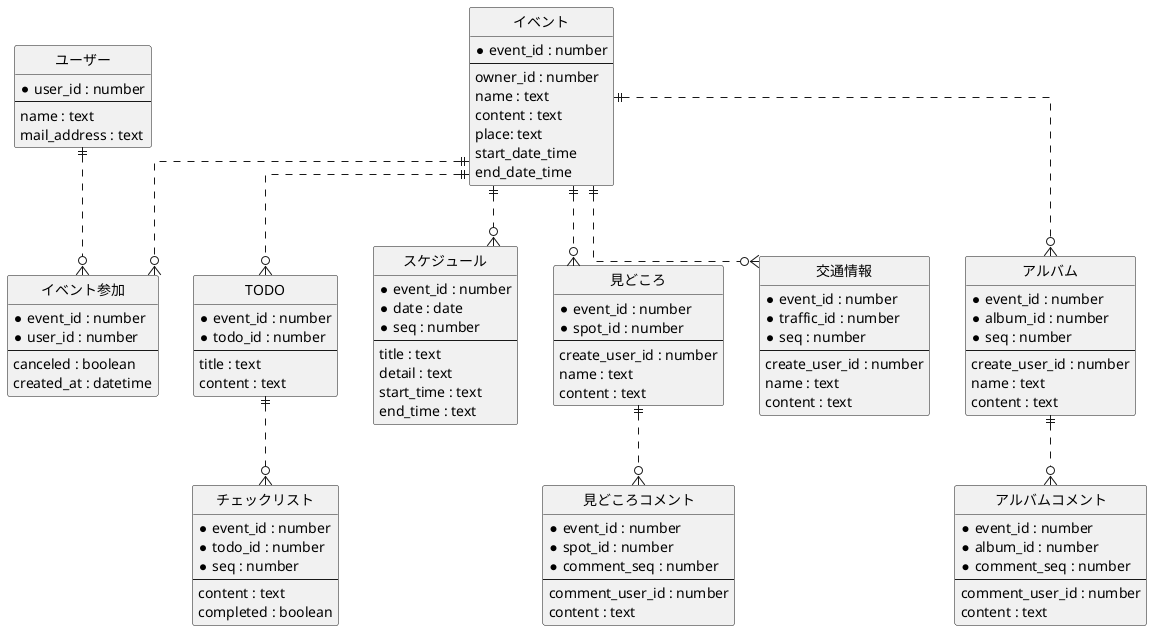 @startuml Yabom TRIP ER

hide circle

skinparam linetype ortho

entity "イベント" as event {
  * event_id : number 
  --
  owner_id : number
  name : text
  content : text
  place: text
  start_date_time
  end_date_time
}

entity "イベント参加" as event_join {
    * event_id : number
    * user_id : number
    --
    canceled : boolean
    created_at : datetime
}

entity "TODO" as todo {
  * event_id : number 
  * todo_id : number 
  --
  title : text 
  content : text
}

entity "チェックリスト" as checklist {
  * event_id : number 
  * todo_id : number 
  * seq : number 
  --
  content : text
  completed : boolean
}

entity "スケジュール" as schedule {
  * event_id : number 
  * date : date
  * seq : number 
  --
  title : text
  detail : text
  start_time : text
  end_time : text
}

entity "見どころ" as spot {
  * event_id : number 
  * spot_id : number
  --
  create_user_id : number
  name : text 
  content : text
}
entity "見どころコメント" as comment_to_spot {
  * event_id : number 
  * spot_id : number
  * comment_seq : number
  --
  comment_user_id : number
  content : text
}


entity "交通情報" as traffic {
  * event_id : number 
  * traffic_id : number
  * seq : number
  --
  create_user_id : number
  name : text 
  content : text
}



entity "アルバム" as album {
  * event_id : number 
  * album_id : number
  * seq : number
  --
  create_user_id : number
  name : text 
  content : text
}
entity "アルバムコメント" as comment_to_album {
  * event_id : number 
  * album_id : number
  * comment_seq : number
  --
  comment_user_id : number
  content : text
}

entity "ユーザー" as user {
  * user_id : number 
  --
  name : text
  mail_address : text
}

event ||..o{ todo
event ||..o{ schedule
event ||..o{ spot
event ||..o{ traffic
event ||..o{ album
event ||..o{ event_join
user ||..o{ event_join

spot ||..o{ comment_to_spot
album ||..o{ comment_to_album
todo ||..o{ checklist


@enduml